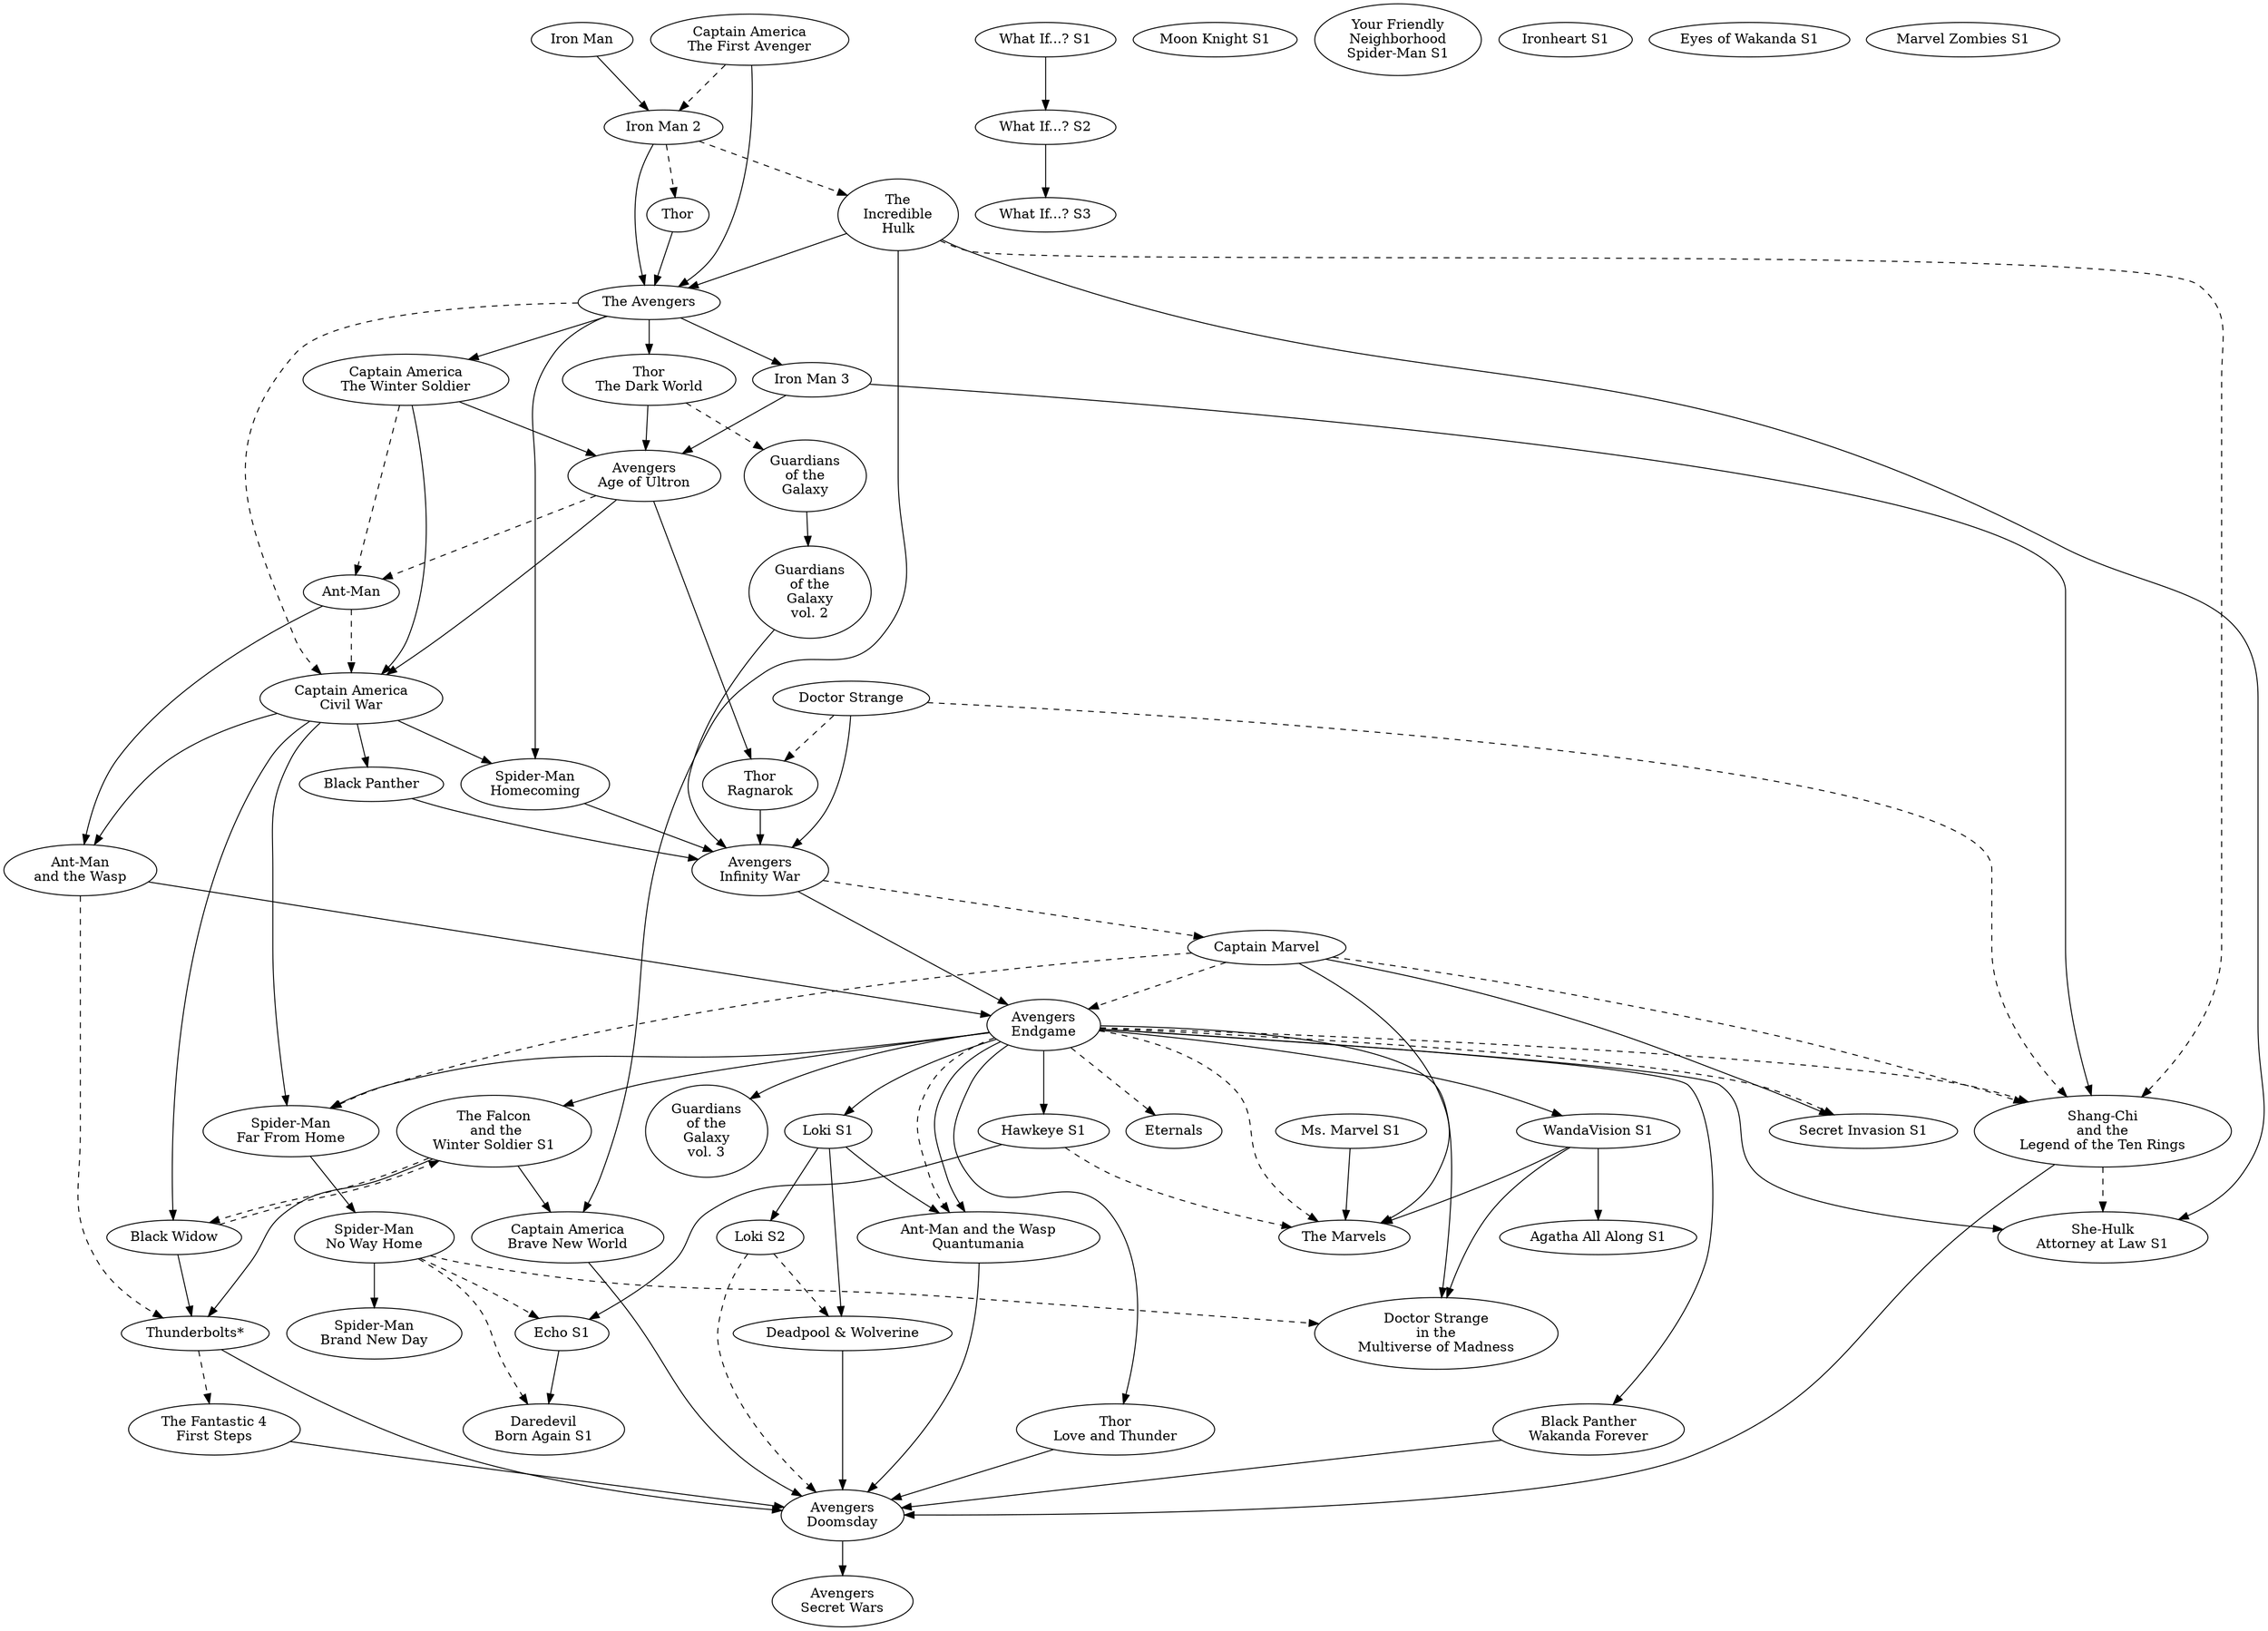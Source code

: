 // MCU Dependency Graph
digraph "mcu-graph" {
	"Iron Man"
	"The
Incredible
Hulk"
	"Iron Man 2"
	Thor
	"Captain America
The First Avenger"
	"The Avengers"
	"Iron Man 3"
	"Thor
The Dark World"
	"Captain America
The Winter Soldier"
	"Guardians
of the
Galaxy"
	"Avengers
Age of Ultron"
	"Ant-Man"
	"Captain America
Civil War"
	"Doctor Strange"
	"Guardians
of the
Galaxy
vol. 2"
	"Spider-Man
Homecoming"
	"Thor
Ragnarok"
	"Black Panther"
	"Avengers
Infinity War"
	"Ant-Man
and the Wasp"
	"Captain Marvel"
	"Avengers
Endgame"
	"Spider-Man
Far From Home"
	"Black Widow"
	"Shang-Chi
and the
Legend of the Ten Rings"
	Eternals
	"Spider-Man
No Way Home"
	"Doctor Strange
in the
Multiverse of Madness"
	"Thor
Love and Thunder"
	"Black Panther
Wakanda Forever"
	"Ant-Man and the Wasp
Quantumania"
	"Guardians
of the
Galaxy
vol. 3"
	"The Marvels"
	"Deadpool & Wolverine"
	"Captain America
Brave New World"
	"Thunderbolts*"
	"The Fantastic 4
First Steps"
	"Avengers
Doomsday"
	"Spider-Man
Brand New Day"
	"Avengers
Secret Wars"
	"WandaVision S1"
	"The Falcon
 and the
Winter Soldier S1"
	"Loki S1"
	"What If...? S1"
	"Hawkeye S1"
	"Moon Knight S1"
	"Ms. Marvel S1"
	"She-Hulk
Attorney at Law S1"
	"Secret Invasion S1"
	"Loki S2"
	"What If...? S2"
	"What If...? S3"
	"Echo S1"
	"Agatha All Along S1"
	"Your Friendly
Neighborhood
Spider-Man S1"
	"Daredevil
Born Again S1"
	"Ironheart S1"
	"Eyes of Wakanda S1"
	"Marvel Zombies S1"
	edge [style=solid]
	"Iron Man" -> "Iron Man 2"
	edge [style=dashed]
	"Iron Man 2" -> "The
Incredible
Hulk"
	edge [style=dashed]
	"Iron Man 2" -> Thor
	edge [style=dashed]
	"Captain America
The First Avenger" -> "Iron Man 2"
	edge [style=solid]
	"Iron Man 2" -> "The Avengers"
	edge [style=solid]
	"Captain America
The First Avenger" -> "The Avengers"
	edge [style=solid]
	Thor -> "The Avengers"
	edge [style=solid]
	"The
Incredible
Hulk" -> "The Avengers"
	edge [style=solid]
	"The Avengers" -> "Iron Man 3"
	edge [style=solid]
	"The Avengers" -> "Thor
The Dark World"
	edge [style=solid]
	"The Avengers" -> "Captain America
The Winter Soldier"
	edge [style=solid]
	"Iron Man 3" -> "Avengers
Age of Ultron"
	edge [style=solid]
	"Thor
The Dark World" -> "Avengers
Age of Ultron"
	edge [style=solid]
	"Captain America
The Winter Soldier" -> "Avengers
Age of Ultron"
	edge [style=dashed]
	"Avengers
Age of Ultron" -> "Ant-Man"
	edge [style=dashed]
	"Captain America
The Winter Soldier" -> "Ant-Man"
	edge [style=dashed]
	"Thor
The Dark World" -> "Guardians
of the
Galaxy"
	edge [style=solid]
	"Captain America
Civil War" -> "Spider-Man
Far From Home"
	edge [style=dashed]
	"Ant-Man" -> "Captain America
Civil War"
	edge [style=solid]
	"Captain America
The Winter Soldier" -> "Captain America
Civil War"
	edge [style=dashed]
	"The Avengers" -> "Captain America
Civil War"
	edge [style=solid]
	"Avengers
Age of Ultron" -> "Captain America
Civil War"
	edge [style=solid]
	"The Avengers" -> "Spider-Man
Homecoming"
	edge [style=solid]
	"Guardians
of the
Galaxy" -> "Guardians
of the
Galaxy
vol. 2"
	edge [style=solid]
	"Avengers
Age of Ultron" -> "Thor
Ragnarok"
	edge [style=solid]
	"Ant-Man" -> "Ant-Man
and the Wasp"
	edge [style=solid]
	"Captain America
Civil War" -> "Spider-Man
Homecoming"
	edge [style=solid]
	"Captain America
Civil War" -> "Black Panther"
	edge [style=solid]
	"Captain America
Civil War" -> "Ant-Man
and the Wasp"
	edge [style=dashed]
	"Doctor Strange" -> "Thor
Ragnarok"
	edge [style=dashed]
	"Captain Marvel" -> "Spider-Man
Far From Home"
	edge [style=dashed]
	"Avengers
Infinity War" -> "Captain Marvel"
	edge [style=solid]
	"Guardians
of the
Galaxy
vol. 2" -> "Avengers
Infinity War"
	edge [style=solid]
	"Thor
Ragnarok" -> "Avengers
Infinity War"
	edge [style=solid]
	"Spider-Man
Homecoming" -> "Avengers
Infinity War"
	edge [style=solid]
	"Black Panther" -> "Avengers
Infinity War"
	edge [style=solid]
	"Doctor Strange" -> "Avengers
Infinity War"
	edge [style=solid]
	"Avengers
Infinity War" -> "Avengers
Endgame"
	edge [style=solid]
	"Ant-Man
and the Wasp" -> "Avengers
Endgame"
	edge [style=dashed]
	"Captain Marvel" -> "Avengers
Endgame"
	edge [style=solid]
	"Avengers
Endgame" -> "Spider-Man
Far From Home"
	edge [style=dashed]
	"Avengers
Endgame" -> Eternals
	edge [style=solid]
	"Avengers
Endgame" -> "Thor
Love and Thunder"
	edge [style=solid]
	"Avengers
Endgame" -> "Black Panther
Wakanda Forever"
	edge [style=dashed]
	"Avengers
Endgame" -> "Ant-Man and the Wasp
Quantumania"
	edge [style=solid]
	"Avengers
Endgame" -> "Guardians
of the
Galaxy
vol. 3"
	edge [style=dashed]
	"Avengers
Endgame" -> "The Marvels"
	edge [style=solid]
	"Avengers
Endgame" -> "WandaVision S1"
	edge [style=solid]
	"Avengers
Endgame" -> "The Falcon
 and the
Winter Soldier S1"
	edge [style=solid]
	"Avengers
Endgame" -> "Loki S1"
	edge [style=solid]
	"Avengers
Endgame" -> "Hawkeye S1"
	edge [style=dashed]
	"Avengers
Endgame" -> "Secret Invasion S1"
	edge [style=solid]
	"Avengers
Endgame" -> "Doctor Strange
in the
Multiverse of Madness"
	edge [style=solid]
	"Avengers
Endgame" -> "Ant-Man and the Wasp
Quantumania"
	edge [style=solid]
	"Avengers
Endgame" -> "She-Hulk
Attorney at Law S1"
	edge [style=dashed]
	"Avengers
Endgame" -> "Shang-Chi
and the
Legend of the Ten Rings"
	edge [style=solid]
	"Captain America
Civil War" -> "Black Widow"
	edge [style=dashed]
	"The
Incredible
Hulk" -> "Shang-Chi
and the
Legend of the Ten Rings"
	edge [style=dashed]
	"Doctor Strange" -> "Shang-Chi
and the
Legend of the Ten Rings"
	edge [style=solid]
	"Iron Man 3" -> "Shang-Chi
and the
Legend of the Ten Rings"
	edge [style=solid]
	"Spider-Man
Far From Home" -> "Spider-Man
No Way Home"
	edge [style=solid]
	"The
Incredible
Hulk" -> "She-Hulk
Attorney at Law S1"
	edge [style=dashed]
	"Captain Marvel" -> "Shang-Chi
and the
Legend of the Ten Rings"
	edge [style=dashed]
	"Spider-Man
No Way Home" -> "Doctor Strange
in the
Multiverse of Madness"
	edge [style=dashed]
	"Black Widow" -> "The Falcon
 and the
Winter Soldier S1"
	edge [style=dashed]
	"The Falcon
 and the
Winter Soldier S1" -> "Black Widow"
	edge [style=solid]
	"WandaVision S1" -> "Doctor Strange
in the
Multiverse of Madness"
	edge [style=dashed]
	"Shang-Chi
and the
Legend of the Ten Rings" -> "She-Hulk
Attorney at Law S1"
	edge [style=solid]
	"Black Widow" -> "Thunderbolts*"
	edge [style=solid]
	"Ms. Marvel S1" -> "The Marvels"
	edge [style=solid]
	"WandaVision S1" -> "The Marvels"
	edge [style=dashed]
	"Hawkeye S1" -> "The Marvels"
	edge [style=solid]
	"Captain Marvel" -> "Secret Invasion S1"
	edge [style=solid]
	"Loki S1" -> "Loki S2"
	edge [style=solid]
	"Loki S1" -> "Ant-Man and the Wasp
Quantumania"
	edge [style=solid]
	"What If...? S1" -> "What If...? S2"
	edge [style=solid]
	"Hawkeye S1" -> "Echo S1"
	edge [style=solid]
	"Loki S1" -> "Deadpool & Wolverine"
	edge [style=dashed]
	"Ant-Man
and the Wasp" -> "Thunderbolts*"
	edge [style=solid]
	"The Falcon
 and the
Winter Soldier S1" -> "Thunderbolts*"
	edge [style=dashed]
	"Spider-Man
No Way Home" -> "Echo S1"
	edge [style=dashed]
	"Spider-Man
No Way Home" -> "Daredevil
Born Again S1"
	edge [style=solid]
	"Captain Marvel" -> "The Marvels"
	edge [style=solid]
	"The Falcon
 and the
Winter Soldier S1" -> "Captain America
Brave New World"
	edge [style=solid]
	"WandaVision S1" -> "Agatha All Along S1"
	edge [style=solid]
	"The
Incredible
Hulk" -> "Captain America
Brave New World"
	edge [style=solid]
	"What If...? S2" -> "What If...? S3"
	edge [style=solid]
	"Echo S1" -> "Daredevil
Born Again S1"
	edge [style=dashed]
	"Loki S2" -> "Deadpool & Wolverine"
	edge [style=solid]
	"Spider-Man
No Way Home" -> "Spider-Man
Brand New Day"
	edge [style=dashed]
	"Thunderbolts*" -> "The Fantastic 4
First Steps"
	edge [style=solid]
	"The Fantastic 4
First Steps" -> "Avengers
Doomsday"
	edge [style=solid]
	"Thunderbolts*" -> "Avengers
Doomsday"
	edge [style=solid]
	"Shang-Chi
and the
Legend of the Ten Rings" -> "Avengers
Doomsday"
	edge [style=solid]
	"Captain America
Brave New World" -> "Avengers
Doomsday"
	edge [style=solid]
	"Thor
Love and Thunder" -> "Avengers
Doomsday"
	edge [style=solid]
	"Black Panther
Wakanda Forever" -> "Avengers
Doomsday"
	edge [style=dashed]
	"Loki S2" -> "Avengers
Doomsday"
	edge [style=solid]
	"Ant-Man and the Wasp
Quantumania" -> "Avengers
Doomsday"
	edge [style=solid]
	"Deadpool & Wolverine" -> "Avengers
Doomsday"
	edge [style=solid]
	"Avengers
Doomsday" -> "Avengers
Secret Wars"
}
